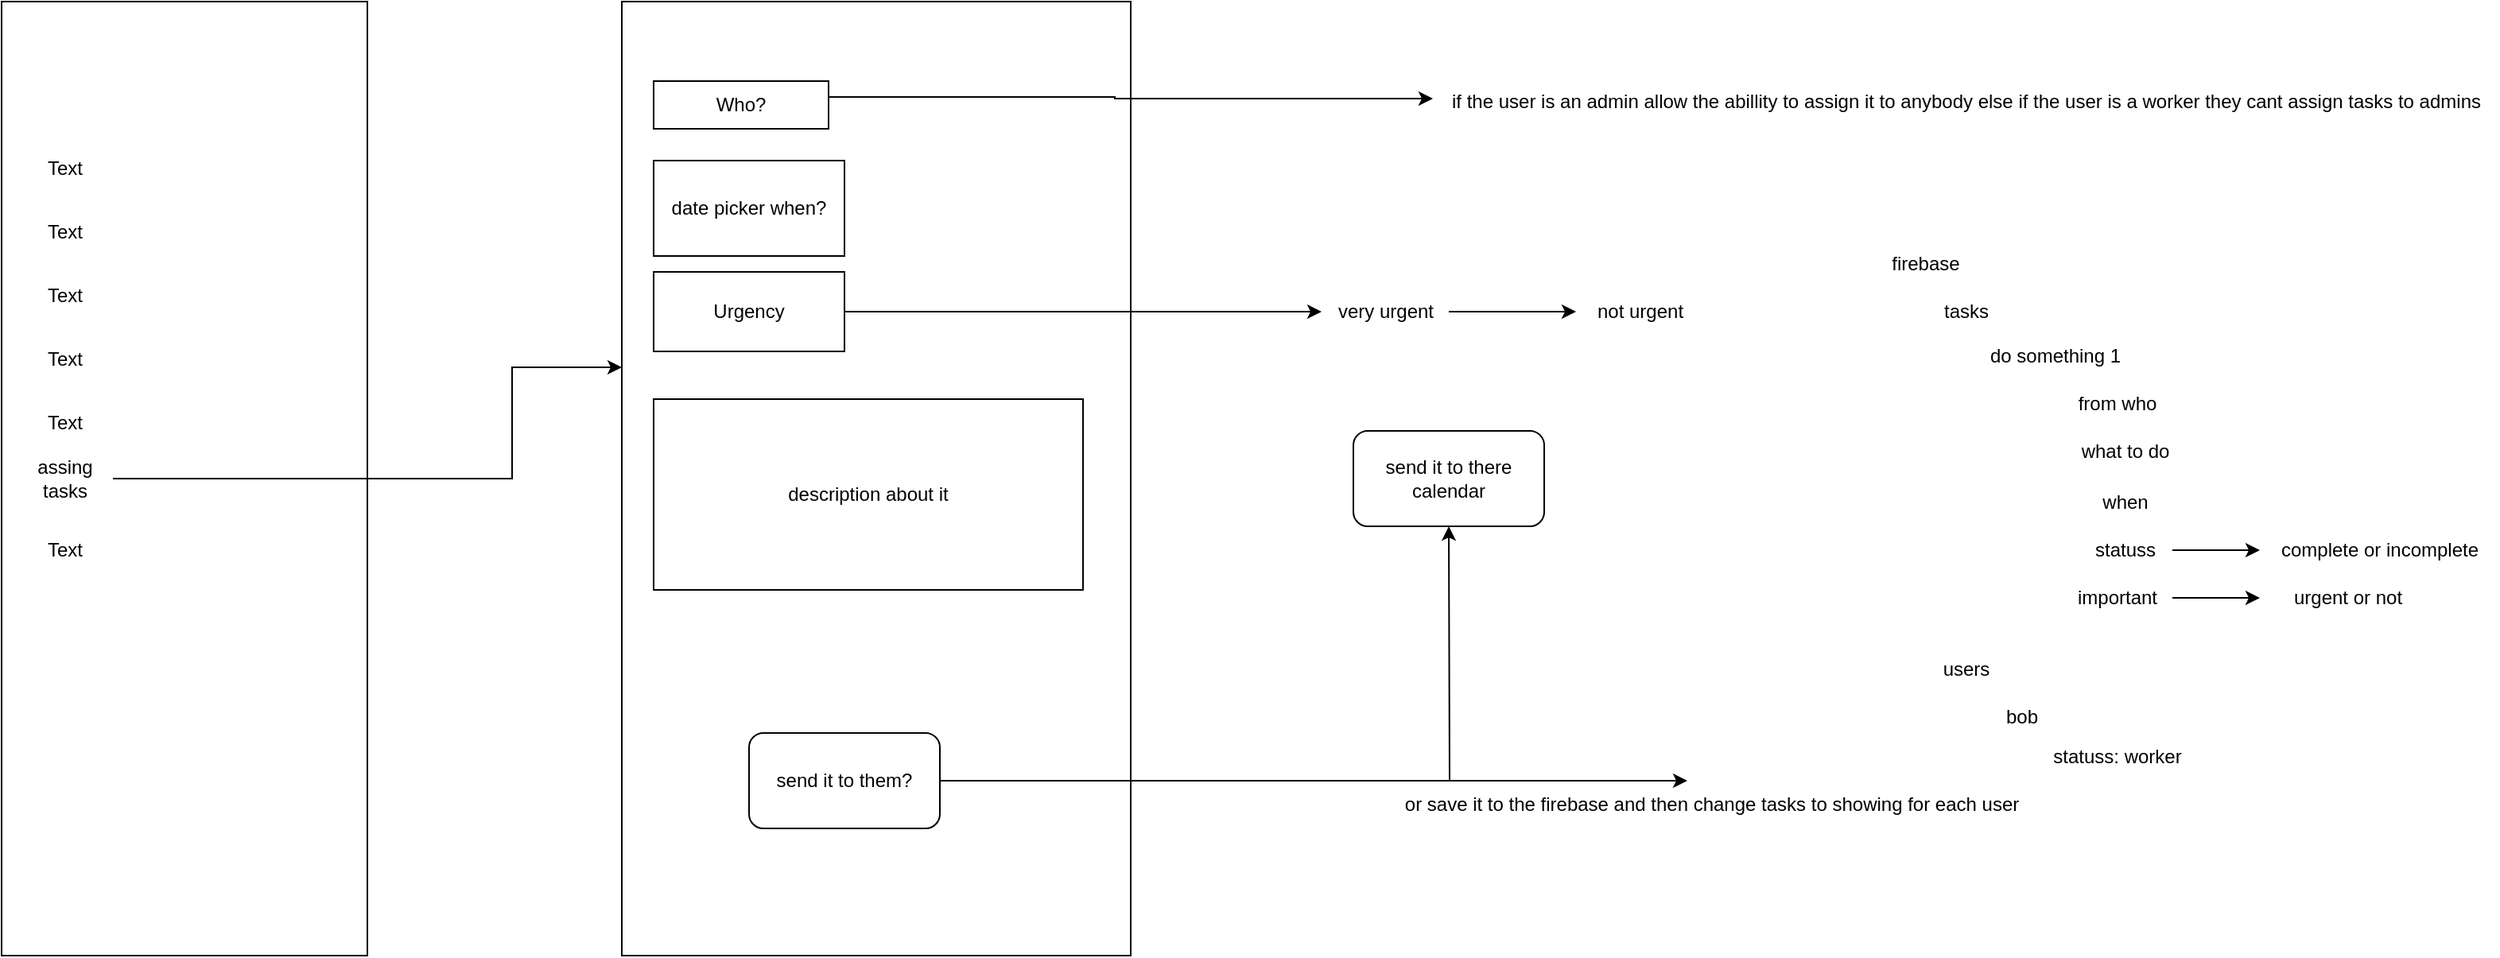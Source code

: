<mxfile version="24.0.2" type="github">
  <diagram name="Lapa-1" id="UTE822P2r8b5iYSv9u57">
    <mxGraphModel dx="2261" dy="780" grid="1" gridSize="10" guides="1" tooltips="1" connect="1" arrows="1" fold="1" page="1" pageScale="1" pageWidth="827" pageHeight="1169" math="0" shadow="0">
      <root>
        <mxCell id="0" />
        <mxCell id="1" parent="0" />
        <mxCell id="olvsaSoA6IL97RPVSRe6-1" value="" style="rounded=0;whiteSpace=wrap;html=1;" vertex="1" parent="1">
          <mxGeometry x="-160" y="80" width="230" height="600" as="geometry" />
        </mxCell>
        <mxCell id="olvsaSoA6IL97RPVSRe6-2" value="Text" style="text;html=1;align=center;verticalAlign=middle;whiteSpace=wrap;rounded=0;" vertex="1" parent="1">
          <mxGeometry x="-150" y="170" width="60" height="30" as="geometry" />
        </mxCell>
        <mxCell id="olvsaSoA6IL97RPVSRe6-3" value="Text" style="text;html=1;align=center;verticalAlign=middle;whiteSpace=wrap;rounded=0;" vertex="1" parent="1">
          <mxGeometry x="-150" y="210" width="60" height="30" as="geometry" />
        </mxCell>
        <mxCell id="olvsaSoA6IL97RPVSRe6-4" value="Text" style="text;html=1;align=center;verticalAlign=middle;whiteSpace=wrap;rounded=0;" vertex="1" parent="1">
          <mxGeometry x="-150" y="250" width="60" height="30" as="geometry" />
        </mxCell>
        <mxCell id="olvsaSoA6IL97RPVSRe6-6" value="Text" style="text;html=1;align=center;verticalAlign=middle;whiteSpace=wrap;rounded=0;" vertex="1" parent="1">
          <mxGeometry x="-150" y="290" width="60" height="30" as="geometry" />
        </mxCell>
        <mxCell id="olvsaSoA6IL97RPVSRe6-7" value="Text" style="text;html=1;align=center;verticalAlign=middle;whiteSpace=wrap;rounded=0;" vertex="1" parent="1">
          <mxGeometry x="-150" y="330" width="60" height="30" as="geometry" />
        </mxCell>
        <mxCell id="olvsaSoA6IL97RPVSRe6-8" value="Text" style="text;html=1;align=center;verticalAlign=middle;whiteSpace=wrap;rounded=0;" vertex="1" parent="1">
          <mxGeometry x="-150" y="410" width="60" height="30" as="geometry" />
        </mxCell>
        <mxCell id="olvsaSoA6IL97RPVSRe6-10" style="edgeStyle=orthogonalEdgeStyle;rounded=0;orthogonalLoop=1;jettySize=auto;html=1;" edge="1" parent="1" source="olvsaSoA6IL97RPVSRe6-9">
          <mxGeometry relative="1" as="geometry">
            <mxPoint x="230" y="310" as="targetPoint" />
            <Array as="points">
              <mxPoint x="161" y="380" />
            </Array>
          </mxGeometry>
        </mxCell>
        <mxCell id="olvsaSoA6IL97RPVSRe6-9" value="assing tasks" style="text;html=1;align=center;verticalAlign=middle;whiteSpace=wrap;rounded=0;" vertex="1" parent="1">
          <mxGeometry x="-150" y="365" width="60" height="30" as="geometry" />
        </mxCell>
        <mxCell id="olvsaSoA6IL97RPVSRe6-11" value="" style="rounded=0;whiteSpace=wrap;html=1;" vertex="1" parent="1">
          <mxGeometry x="230" y="80" width="320" height="600" as="geometry" />
        </mxCell>
        <mxCell id="olvsaSoA6IL97RPVSRe6-26" style="edgeStyle=orthogonalEdgeStyle;rounded=0;orthogonalLoop=1;jettySize=auto;html=1;" edge="1" parent="1" source="olvsaSoA6IL97RPVSRe6-12" target="olvsaSoA6IL97RPVSRe6-27">
          <mxGeometry relative="1" as="geometry">
            <mxPoint x="720" y="140" as="targetPoint" />
            <Array as="points">
              <mxPoint x="540" y="140" />
              <mxPoint x="540" y="141" />
            </Array>
          </mxGeometry>
        </mxCell>
        <mxCell id="olvsaSoA6IL97RPVSRe6-12" value="Who?" style="rounded=0;whiteSpace=wrap;html=1;" vertex="1" parent="1">
          <mxGeometry x="250" y="130" width="110" height="30" as="geometry" />
        </mxCell>
        <mxCell id="olvsaSoA6IL97RPVSRe6-15" value="date picker when?" style="rounded=0;whiteSpace=wrap;html=1;" vertex="1" parent="1">
          <mxGeometry x="250" y="180" width="120" height="60" as="geometry" />
        </mxCell>
        <mxCell id="olvsaSoA6IL97RPVSRe6-16" value="description about it" style="rounded=0;whiteSpace=wrap;html=1;" vertex="1" parent="1">
          <mxGeometry x="250" y="330" width="270" height="120" as="geometry" />
        </mxCell>
        <mxCell id="olvsaSoA6IL97RPVSRe6-18" style="edgeStyle=orthogonalEdgeStyle;rounded=0;orthogonalLoop=1;jettySize=auto;html=1;" edge="1" parent="1" source="olvsaSoA6IL97RPVSRe6-17">
          <mxGeometry relative="1" as="geometry">
            <mxPoint x="750" y="410" as="targetPoint" />
          </mxGeometry>
        </mxCell>
        <mxCell id="olvsaSoA6IL97RPVSRe6-62" style="edgeStyle=orthogonalEdgeStyle;rounded=0;orthogonalLoop=1;jettySize=auto;html=1;" edge="1" parent="1" source="olvsaSoA6IL97RPVSRe6-17">
          <mxGeometry relative="1" as="geometry">
            <mxPoint x="900" y="570" as="targetPoint" />
          </mxGeometry>
        </mxCell>
        <mxCell id="olvsaSoA6IL97RPVSRe6-17" value="send it to them?" style="rounded=1;whiteSpace=wrap;html=1;" vertex="1" parent="1">
          <mxGeometry x="310" y="540" width="120" height="60" as="geometry" />
        </mxCell>
        <mxCell id="olvsaSoA6IL97RPVSRe6-19" value="send it to there calendar" style="rounded=1;whiteSpace=wrap;html=1;" vertex="1" parent="1">
          <mxGeometry x="690" y="350" width="120" height="60" as="geometry" />
        </mxCell>
        <mxCell id="olvsaSoA6IL97RPVSRe6-21" style="edgeStyle=orthogonalEdgeStyle;rounded=0;orthogonalLoop=1;jettySize=auto;html=1;" edge="1" parent="1" source="olvsaSoA6IL97RPVSRe6-20">
          <mxGeometry relative="1" as="geometry">
            <mxPoint x="670" y="275" as="targetPoint" />
          </mxGeometry>
        </mxCell>
        <mxCell id="olvsaSoA6IL97RPVSRe6-20" value="Urgency" style="rounded=0;whiteSpace=wrap;html=1;" vertex="1" parent="1">
          <mxGeometry x="250" y="250" width="120" height="50" as="geometry" />
        </mxCell>
        <mxCell id="olvsaSoA6IL97RPVSRe6-24" value="" style="edgeStyle=orthogonalEdgeStyle;rounded=0;orthogonalLoop=1;jettySize=auto;html=1;" edge="1" parent="1" source="olvsaSoA6IL97RPVSRe6-22" target="olvsaSoA6IL97RPVSRe6-23">
          <mxGeometry relative="1" as="geometry" />
        </mxCell>
        <mxCell id="olvsaSoA6IL97RPVSRe6-22" value="very urgent" style="text;html=1;align=center;verticalAlign=middle;resizable=0;points=[];autosize=1;strokeColor=none;fillColor=none;" vertex="1" parent="1">
          <mxGeometry x="670" y="260" width="80" height="30" as="geometry" />
        </mxCell>
        <mxCell id="olvsaSoA6IL97RPVSRe6-23" value="not urgent" style="text;html=1;align=center;verticalAlign=middle;resizable=0;points=[];autosize=1;strokeColor=none;fillColor=none;" vertex="1" parent="1">
          <mxGeometry x="830" y="260" width="80" height="30" as="geometry" />
        </mxCell>
        <mxCell id="olvsaSoA6IL97RPVSRe6-27" value="if the user is an admin allow the abillity to assign it to anybody else if the user is a worker they cant assign tasks to admins" style="text;html=1;align=center;verticalAlign=middle;resizable=0;points=[];autosize=1;strokeColor=none;fillColor=none;" vertex="1" parent="1">
          <mxGeometry x="740" y="128" width="670" height="30" as="geometry" />
        </mxCell>
        <mxCell id="olvsaSoA6IL97RPVSRe6-29" value="firebase" style="text;html=1;align=center;verticalAlign=middle;whiteSpace=wrap;rounded=0;" vertex="1" parent="1">
          <mxGeometry x="1020" y="230" width="60" height="30" as="geometry" />
        </mxCell>
        <mxCell id="olvsaSoA6IL97RPVSRe6-30" value="users" style="text;html=1;align=center;verticalAlign=middle;resizable=0;points=[];autosize=1;strokeColor=none;fillColor=none;" vertex="1" parent="1">
          <mxGeometry x="1050" y="485" width="50" height="30" as="geometry" />
        </mxCell>
        <mxCell id="olvsaSoA6IL97RPVSRe6-31" value="bob" style="text;html=1;align=center;verticalAlign=middle;resizable=0;points=[];autosize=1;strokeColor=none;fillColor=none;" vertex="1" parent="1">
          <mxGeometry x="1090" y="515" width="40" height="30" as="geometry" />
        </mxCell>
        <mxCell id="olvsaSoA6IL97RPVSRe6-32" value="statuss: worker" style="text;html=1;align=center;verticalAlign=middle;resizable=0;points=[];autosize=1;strokeColor=none;fillColor=none;" vertex="1" parent="1">
          <mxGeometry x="1120" y="540" width="100" height="30" as="geometry" />
        </mxCell>
        <mxCell id="olvsaSoA6IL97RPVSRe6-33" value="tasks" style="text;html=1;align=center;verticalAlign=middle;resizable=0;points=[];autosize=1;strokeColor=none;fillColor=none;" vertex="1" parent="1">
          <mxGeometry x="1050" y="260" width="50" height="30" as="geometry" />
        </mxCell>
        <mxCell id="olvsaSoA6IL97RPVSRe6-34" value="do something 1" style="text;html=1;align=center;verticalAlign=middle;resizable=0;points=[];autosize=1;strokeColor=none;fillColor=none;" vertex="1" parent="1">
          <mxGeometry x="1076" y="288" width="110" height="30" as="geometry" />
        </mxCell>
        <mxCell id="olvsaSoA6IL97RPVSRe6-50" value="from who" style="text;html=1;align=center;verticalAlign=middle;resizable=0;points=[];autosize=1;strokeColor=none;fillColor=none;" vertex="1" parent="1">
          <mxGeometry x="1135" y="318" width="70" height="30" as="geometry" />
        </mxCell>
        <mxCell id="olvsaSoA6IL97RPVSRe6-52" value="what to do" style="text;html=1;align=center;verticalAlign=middle;resizable=0;points=[];autosize=1;strokeColor=none;fillColor=none;" vertex="1" parent="1">
          <mxGeometry x="1135" y="348" width="80" height="30" as="geometry" />
        </mxCell>
        <mxCell id="olvsaSoA6IL97RPVSRe6-55" value="when" style="text;html=1;align=center;verticalAlign=middle;resizable=0;points=[];autosize=1;strokeColor=none;fillColor=none;" vertex="1" parent="1">
          <mxGeometry x="1150" y="380" width="50" height="30" as="geometry" />
        </mxCell>
        <mxCell id="olvsaSoA6IL97RPVSRe6-57" style="edgeStyle=orthogonalEdgeStyle;rounded=0;orthogonalLoop=1;jettySize=auto;html=1;" edge="1" parent="1" source="olvsaSoA6IL97RPVSRe6-56">
          <mxGeometry relative="1" as="geometry">
            <mxPoint x="1260" y="425" as="targetPoint" />
          </mxGeometry>
        </mxCell>
        <mxCell id="olvsaSoA6IL97RPVSRe6-56" value="statuss" style="text;html=1;align=center;verticalAlign=middle;resizable=0;points=[];autosize=1;strokeColor=none;fillColor=none;" vertex="1" parent="1">
          <mxGeometry x="1145" y="410" width="60" height="30" as="geometry" />
        </mxCell>
        <mxCell id="olvsaSoA6IL97RPVSRe6-58" value="complete or incomplete" style="text;html=1;align=center;verticalAlign=middle;resizable=0;points=[];autosize=1;strokeColor=none;fillColor=none;" vertex="1" parent="1">
          <mxGeometry x="1260" y="410" width="150" height="30" as="geometry" />
        </mxCell>
        <mxCell id="olvsaSoA6IL97RPVSRe6-60" style="edgeStyle=orthogonalEdgeStyle;rounded=0;orthogonalLoop=1;jettySize=auto;html=1;" edge="1" parent="1" source="olvsaSoA6IL97RPVSRe6-59">
          <mxGeometry relative="1" as="geometry">
            <mxPoint x="1260" y="455" as="targetPoint" />
          </mxGeometry>
        </mxCell>
        <mxCell id="olvsaSoA6IL97RPVSRe6-59" value="important" style="text;html=1;align=center;verticalAlign=middle;resizable=0;points=[];autosize=1;strokeColor=none;fillColor=none;" vertex="1" parent="1">
          <mxGeometry x="1135" y="440" width="70" height="30" as="geometry" />
        </mxCell>
        <mxCell id="olvsaSoA6IL97RPVSRe6-61" value="urgent or not" style="text;html=1;align=center;verticalAlign=middle;resizable=0;points=[];autosize=1;strokeColor=none;fillColor=none;" vertex="1" parent="1">
          <mxGeometry x="1270" y="440" width="90" height="30" as="geometry" />
        </mxCell>
        <mxCell id="olvsaSoA6IL97RPVSRe6-63" value="or save it to the firebase and then change tasks to showing for each user" style="text;html=1;align=center;verticalAlign=middle;resizable=0;points=[];autosize=1;strokeColor=none;fillColor=none;" vertex="1" parent="1">
          <mxGeometry x="710" y="570" width="410" height="30" as="geometry" />
        </mxCell>
      </root>
    </mxGraphModel>
  </diagram>
</mxfile>
